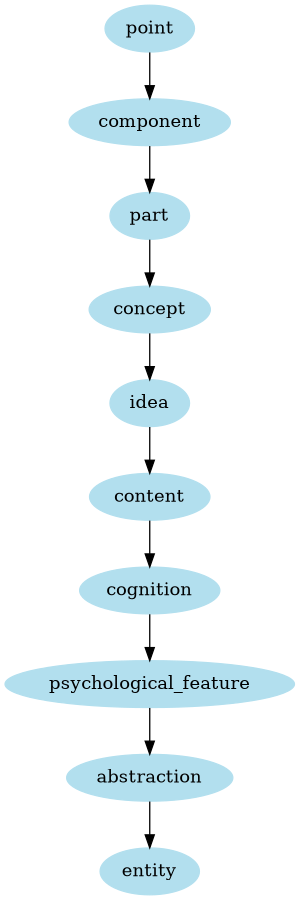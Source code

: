 digraph unix {
	node [color=lightblue2 style=filled]
	size="6,6"
	point -> component
	component -> part
	part -> concept
	concept -> idea
	idea -> content
	content -> cognition
	cognition -> psychological_feature
	psychological_feature -> abstraction
	abstraction -> entity
}
